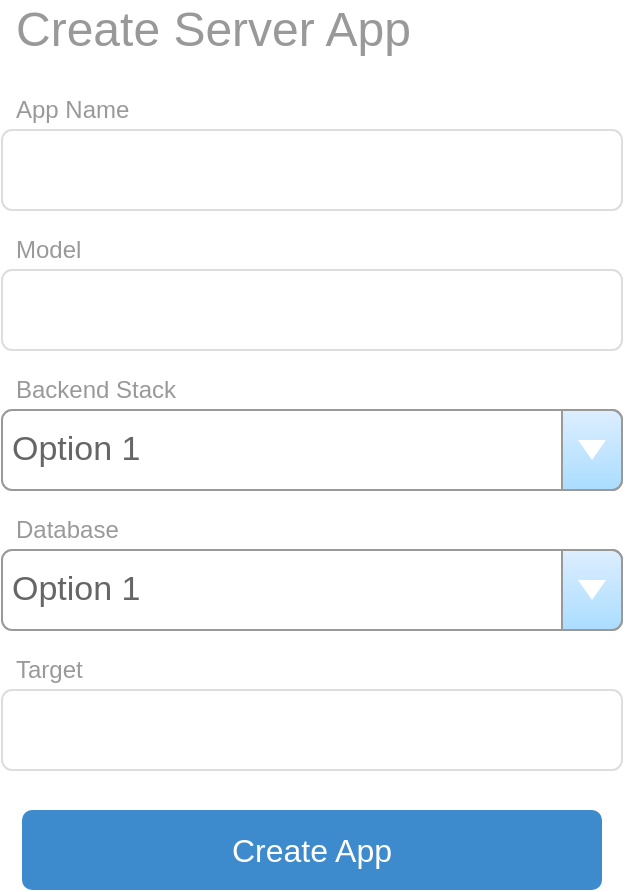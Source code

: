 <mxfile version="13.8.2" type="device"><diagram name="Page-1" id="c9db0220-8083-56f3-ca83-edcdcd058819"><mxGraphModel dx="1038" dy="580" grid="1" gridSize="10" guides="1" tooltips="1" connect="1" arrows="1" fold="1" page="1" pageScale="1.5" pageWidth="826" pageHeight="1169" background="#ffffff" math="0" shadow="0"><root><mxCell id="0" style=";html=1;"/><mxCell id="1" style=";html=1;" parent="0"/><object label="App Name" widget="label" id="3d76a8aef4d5c911-17"><mxCell style="html=1;shadow=0;dashed=0;shape=mxgraph.bootstrap.rect;strokeColor=none;fillColor=none;fontColor=#999999;align=left;spacingLeft=5;whiteSpace=wrap;rounded=0;" parent="1" vertex="1"><mxGeometry x="40" y="80" width="200" height="20" as="geometry"/></mxCell></object><object label="" widget="textfield" binding="name" validators="required" id="3d76a8aef4d5c911-18"><mxCell style="html=1;shadow=0;dashed=0;shape=mxgraph.bootstrap.rrect;rSize=5;strokeColor=#dddddd;;align=left;spacingLeft=10;fontSize=16;whiteSpace=wrap;rounded=0;" parent="1" vertex="1"><mxGeometry x="40" y="100" width="310" height="40" as="geometry"/></mxCell></object><object label="Create Server App" widget="label" id="fsYZOI2rv4Vp23KMb_vr-5"><mxCell style="html=1;shadow=0;dashed=0;shape=mxgraph.bootstrap.rect;strokeColor=none;fillColor=none;fontColor=#999999;align=left;spacingLeft=5;whiteSpace=wrap;rounded=0;fontSize=24;" parent="1" vertex="1"><mxGeometry x="40" y="40" width="220" height="20" as="geometry"/></mxCell></object><object label="Create App" widget="button" action="create-app" id="fsYZOI2rv4Vp23KMb_vr-7"><mxCell style="html=1;shadow=0;dashed=0;shape=mxgraph.bootstrap.rrect;align=center;rSize=5;strokeColor=none;fillColor=#3D8BCD;fontColor=#ffffff;fontSize=16;whiteSpace=wrap;rounded=0;" parent="1" vertex="1"><mxGeometry x="50" y="440" width="290" height="40" as="geometry"/></mxCell></object><object label="Model" widget="label" id="bKr9xUTYQNcrhkbIDbdB-1"><mxCell style="html=1;shadow=0;dashed=0;shape=mxgraph.bootstrap.rect;strokeColor=none;fillColor=none;fontColor=#999999;align=left;spacingLeft=5;whiteSpace=wrap;rounded=0;" parent="1" vertex="1"><mxGeometry x="40" y="150" width="200" height="20" as="geometry"/></mxCell></object><object label="" widget="textfield" binding="model" validators="required" id="bKr9xUTYQNcrhkbIDbdB-2"><mxCell style="html=1;shadow=0;dashed=0;shape=mxgraph.bootstrap.rrect;rSize=5;strokeColor=#dddddd;;align=left;spacingLeft=10;fontSize=16;whiteSpace=wrap;rounded=0;" parent="1" vertex="1"><mxGeometry x="40" y="170" width="310" height="40" as="geometry"/></mxCell></object><object label="Backend Stack" widget="label" id="bKr9xUTYQNcrhkbIDbdB-3"><mxCell style="html=1;shadow=0;dashed=0;shape=mxgraph.bootstrap.rect;strokeColor=none;fillColor=none;fontColor=#999999;align=left;spacingLeft=5;whiteSpace=wrap;rounded=0;" parent="1" vertex="1"><mxGeometry x="40" y="220" width="200" height="20" as="geometry"/></mxCell></object><object label="Target" widget="label" id="bKr9xUTYQNcrhkbIDbdB-5"><mxCell style="html=1;shadow=0;dashed=0;shape=mxgraph.bootstrap.rect;strokeColor=none;fillColor=none;fontColor=#999999;align=left;spacingLeft=5;whiteSpace=wrap;rounded=0;" parent="1" vertex="1"><mxGeometry x="40" y="360" width="200" height="20" as="geometry"/></mxCell></object><object label="" widget="textfield" binding="target" id="bKr9xUTYQNcrhkbIDbdB-6"><mxCell style="html=1;shadow=0;dashed=0;shape=mxgraph.bootstrap.rrect;rSize=5;strokeColor=#dddddd;;align=left;spacingLeft=10;fontSize=16;whiteSpace=wrap;rounded=0;" parent="1" vertex="1"><mxGeometry x="40" y="380" width="310" height="40" as="geometry"/></mxCell></object><object label="Option 1" widget="combobox" binding="backend" items="Spring Boot;JEE Wildfly" validators="required" id="bKr9xUTYQNcrhkbIDbdB-17"><mxCell style="strokeWidth=1;shadow=0;dashed=0;align=center;html=1;shape=mxgraph.mockup.forms.comboBox;strokeColor=#999999;fillColor=#ddeeff;align=left;fillColor2=#aaddff;mainText=;fontColor=#666666;fontSize=17;spacingLeft=3;" parent="1" vertex="1"><mxGeometry x="40" y="240" width="310" height="40" as="geometry"/></mxCell></object><object label="Database" widget="label" id="iiW5kuiZD7UGk8XqBUAs-1"><mxCell style="html=1;shadow=0;dashed=0;shape=mxgraph.bootstrap.rect;strokeColor=none;fillColor=none;fontColor=#999999;align=left;spacingLeft=5;whiteSpace=wrap;rounded=0;" vertex="1" parent="1"><mxGeometry x="40" y="290" width="200" height="20" as="geometry"/></mxCell></object><object label="Option 1" widget="combobox" binding="database" items="MongoDB;Oracle;PostgreSQL;MySQL" validators="required" id="iiW5kuiZD7UGk8XqBUAs-2"><mxCell style="strokeWidth=1;shadow=0;dashed=0;align=center;html=1;shape=mxgraph.mockup.forms.comboBox;strokeColor=#999999;fillColor=#ddeeff;align=left;fillColor2=#aaddff;mainText=;fontColor=#666666;fontSize=17;spacingLeft=3;" vertex="1" parent="1"><mxGeometry x="40" y="310" width="310" height="40" as="geometry"/></mxCell></object></root></mxGraphModel></diagram></mxfile>
